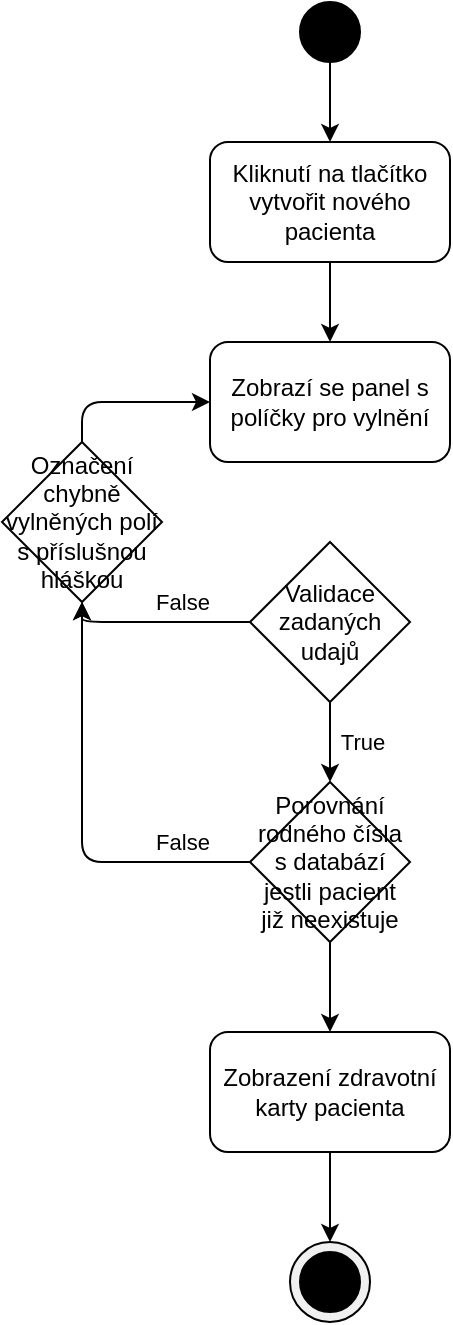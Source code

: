 <mxfile>
    <diagram id="lT467scLecgOMW4CGRAc" name="Page-1">
        <mxGraphModel dx="580" dy="460" grid="1" gridSize="10" guides="1" tooltips="1" connect="1" arrows="1" fold="1" page="1" pageScale="1" pageWidth="827" pageHeight="1169" background="#ffffff" math="0" shadow="0">
            <root>
                <mxCell id="0"/>
                <mxCell id="1" parent="0"/>
                <mxCell id="4" value="" style="edgeStyle=none;html=1;strokeColor=#000000;" parent="1" source="2" target="3" edge="1">
                    <mxGeometry relative="1" as="geometry"/>
                </mxCell>
                <mxCell id="2" value="" style="ellipse;whiteSpace=wrap;html=1;aspect=fixed;fillColor=#000000;strokeColor=#000000;" parent="1" vertex="1">
                    <mxGeometry x="399" y="40" width="30" height="30" as="geometry"/>
                </mxCell>
                <mxCell id="6" value="" style="edgeStyle=none;html=1;strokeColor=#000000;" parent="1" source="3" target="5" edge="1">
                    <mxGeometry relative="1" as="geometry"/>
                </mxCell>
                <mxCell id="3" value="Kliknutí na tlačítko vytvořit nového pacienta" style="rounded=1;whiteSpace=wrap;html=1;strokeColor=#000000;" parent="1" vertex="1">
                    <mxGeometry x="354" y="110" width="120" height="60" as="geometry"/>
                </mxCell>
                <mxCell id="5" value="Zobrazí se panel s políčky pro vylnění" style="rounded=1;whiteSpace=wrap;html=1;strokeColor=#000000;" parent="1" vertex="1">
                    <mxGeometry x="354" y="210" width="120" height="60" as="geometry"/>
                </mxCell>
                <mxCell id="14" value="True" style="edgeStyle=none;html=1;strokeColor=#000000;" parent="1" source="7" target="11" edge="1">
                    <mxGeometry y="16" relative="1" as="geometry">
                        <mxPoint as="offset"/>
                    </mxGeometry>
                </mxCell>
                <mxCell id="17" value="False" style="edgeStyle=none;html=1;exitX=0;exitY=0.5;exitDx=0;exitDy=0;entryX=0.5;entryY=1;entryDx=0;entryDy=0;strokeColor=#000000;" parent="1" source="7" target="15" edge="1">
                    <mxGeometry x="-0.277" y="-10" relative="1" as="geometry">
                        <Array as="points">
                            <mxPoint x="290" y="350"/>
                        </Array>
                        <mxPoint as="offset"/>
                    </mxGeometry>
                </mxCell>
                <mxCell id="7" value="Validace zadaných udajů" style="rhombus;whiteSpace=wrap;html=1;strokeColor=#000000;" parent="1" vertex="1">
                    <mxGeometry x="374" y="310" width="80" height="80" as="geometry"/>
                </mxCell>
                <mxCell id="18" value="False" style="edgeStyle=none;html=1;exitX=0;exitY=0.5;exitDx=0;exitDy=0;entryX=0.5;entryY=1;entryDx=0;entryDy=0;strokeColor=#000000;" parent="1" source="11" target="15" edge="1">
                    <mxGeometry x="-0.682" y="-10" relative="1" as="geometry">
                        <Array as="points">
                            <mxPoint x="290" y="470"/>
                        </Array>
                        <mxPoint as="offset"/>
                    </mxGeometry>
                </mxCell>
                <mxCell id="20" value="" style="edgeStyle=none;html=1;strokeColor=#000000;" parent="1" source="11" target="19" edge="1">
                    <mxGeometry relative="1" as="geometry"/>
                </mxCell>
                <mxCell id="11" value="Porovnání rodného čísla s databází jestli pacient již neexistuje" style="rhombus;whiteSpace=wrap;html=1;strokeColor=#000000;" parent="1" vertex="1">
                    <mxGeometry x="374" y="430" width="80" height="80" as="geometry"/>
                </mxCell>
                <mxCell id="16" style="edgeStyle=none;html=1;exitX=0.5;exitY=0;exitDx=0;exitDy=0;entryX=0;entryY=0.5;entryDx=0;entryDy=0;strokeColor=#000000;" parent="1" source="15" target="5" edge="1">
                    <mxGeometry relative="1" as="geometry">
                        <Array as="points">
                            <mxPoint x="290" y="240"/>
                        </Array>
                    </mxGeometry>
                </mxCell>
                <mxCell id="15" value="Označení chybně vylněných polí s příslušnou hláškou" style="rhombus;whiteSpace=wrap;html=1;strokeColor=#000000;" parent="1" vertex="1">
                    <mxGeometry x="250" y="260" width="80" height="80" as="geometry"/>
                </mxCell>
                <mxCell id="23" style="edgeStyle=none;html=1;exitX=0.5;exitY=1;exitDx=0;exitDy=0;entryX=0.5;entryY=0;entryDx=0;entryDy=0;strokeColor=#000000;" parent="1" source="19" target="21" edge="1">
                    <mxGeometry relative="1" as="geometry"/>
                </mxCell>
                <mxCell id="19" value="Zobrazení zdravotní karty pacienta" style="rounded=1;whiteSpace=wrap;html=1;strokeColor=#000000;" parent="1" vertex="1">
                    <mxGeometry x="354" y="555" width="120" height="60" as="geometry"/>
                </mxCell>
                <mxCell id="21" value="" style="ellipse;whiteSpace=wrap;html=1;aspect=fixed;strokeColor=#000000;fillColor=#F0F0F0;" parent="1" vertex="1">
                    <mxGeometry x="394" y="660" width="40" height="40" as="geometry"/>
                </mxCell>
                <mxCell id="22" value="" style="ellipse;whiteSpace=wrap;html=1;aspect=fixed;strokeColor=#000000;fillColor=#000000;" parent="1" vertex="1">
                    <mxGeometry x="399" y="665" width="30" height="30" as="geometry"/>
                </mxCell>
            </root>
        </mxGraphModel>
    </diagram>
</mxfile>